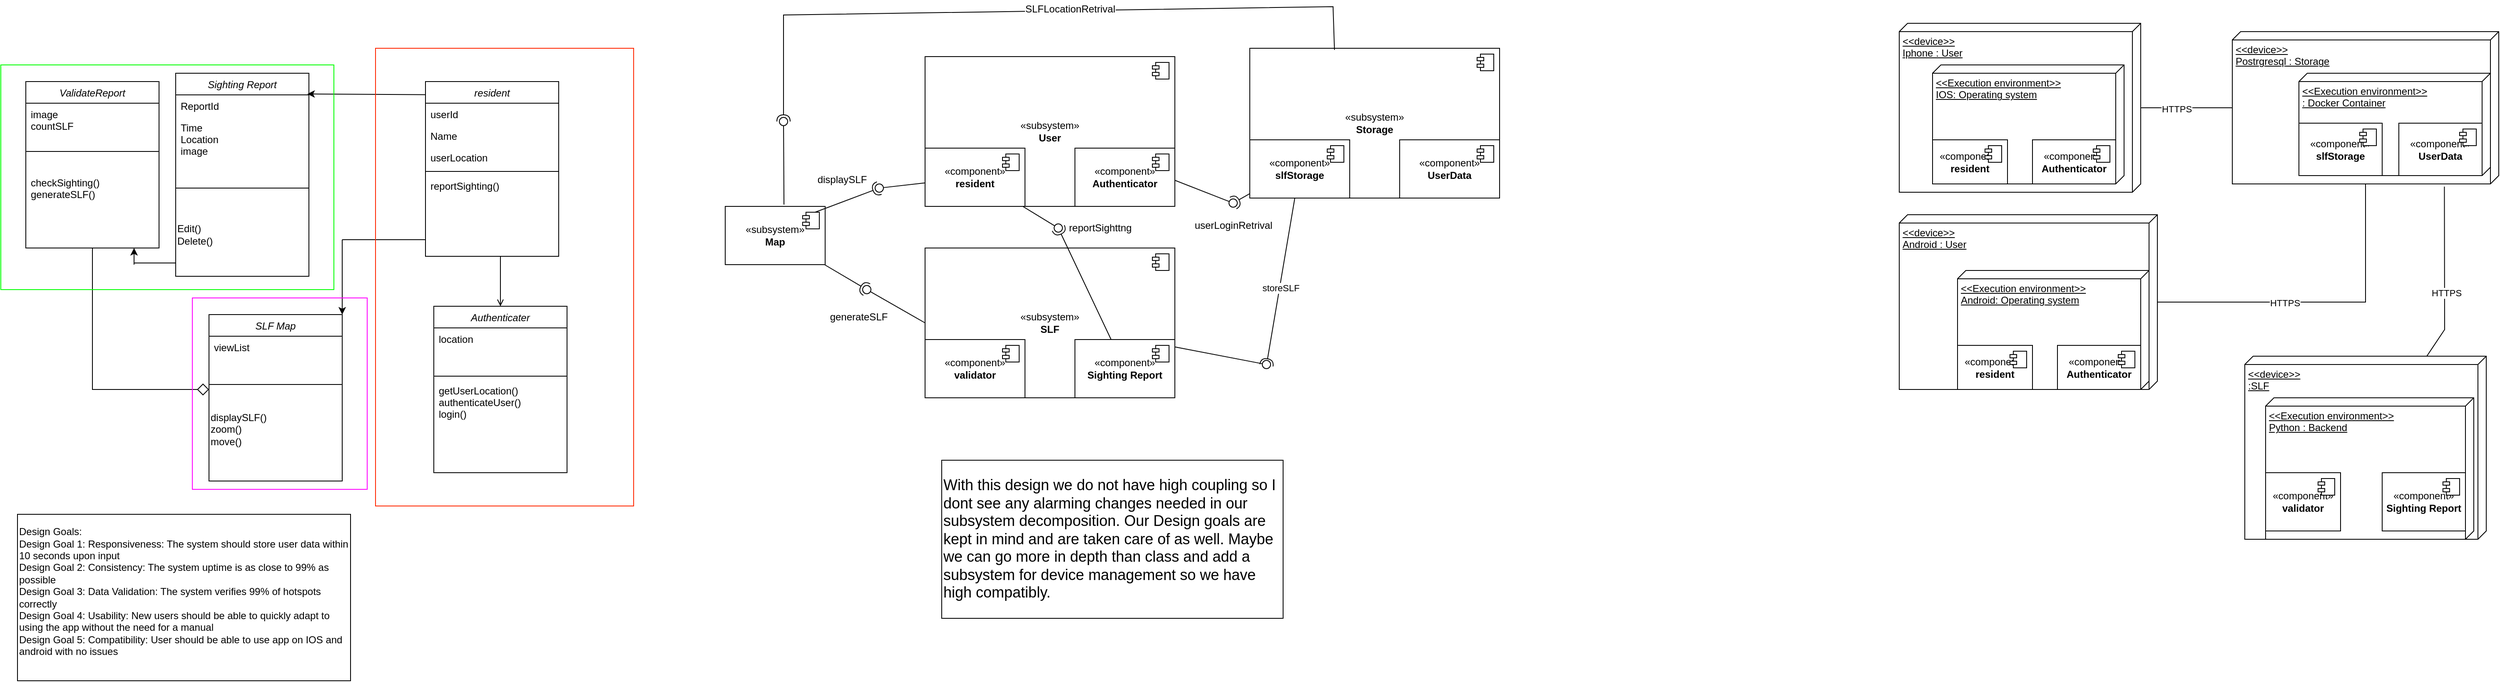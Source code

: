 <mxfile version="22.0.8" type="github">
  <diagram id="C5RBs43oDa-KdzZeNtuy" name="Page-1">
    <mxGraphModel dx="820" dy="617" grid="1" gridSize="10" guides="1" tooltips="1" connect="1" arrows="1" fold="1" page="1" pageScale="1" pageWidth="827" pageHeight="1169" math="0" shadow="0">
      <root>
        <mxCell id="WIyWlLk6GJQsqaUBKTNV-0" />
        <mxCell id="WIyWlLk6GJQsqaUBKTNV-1" parent="WIyWlLk6GJQsqaUBKTNV-0" />
        <mxCell id="zkfFHV4jXpPFQw0GAbJ--0" value="Sighting Report" style="swimlane;fontStyle=2;align=center;verticalAlign=top;childLayout=stackLayout;horizontal=1;startSize=26;horizontalStack=0;resizeParent=1;resizeLast=0;collapsible=1;marginBottom=0;rounded=0;shadow=0;strokeWidth=1;" parent="WIyWlLk6GJQsqaUBKTNV-1" vertex="1">
          <mxGeometry x="220" y="120" width="160" height="244" as="geometry">
            <mxRectangle x="230" y="140" width="160" height="26" as="alternateBounds" />
          </mxGeometry>
        </mxCell>
        <mxCell id="zkfFHV4jXpPFQw0GAbJ--2" value="ReportId" style="text;align=left;verticalAlign=top;spacingLeft=4;spacingRight=4;overflow=hidden;rotatable=0;points=[[0,0.5],[1,0.5]];portConstraint=eastwest;rounded=0;shadow=0;html=0;" parent="zkfFHV4jXpPFQw0GAbJ--0" vertex="1">
          <mxGeometry y="26" width="160" height="26" as="geometry" />
        </mxCell>
        <mxCell id="zkfFHV4jXpPFQw0GAbJ--3" value="Time&#xa;Location&#xa;image&#xa;" style="text;align=left;verticalAlign=top;spacingLeft=4;spacingRight=4;overflow=hidden;rotatable=0;points=[[0,0.5],[1,0.5]];portConstraint=eastwest;rounded=0;shadow=0;html=0;" parent="zkfFHV4jXpPFQw0GAbJ--0" vertex="1">
          <mxGeometry y="52" width="160" height="50" as="geometry" />
        </mxCell>
        <mxCell id="zkfFHV4jXpPFQw0GAbJ--4" value="" style="line;html=1;strokeWidth=1;align=left;verticalAlign=middle;spacingTop=-1;spacingLeft=3;spacingRight=3;rotatable=0;labelPosition=right;points=[];portConstraint=eastwest;" parent="zkfFHV4jXpPFQw0GAbJ--0" vertex="1">
          <mxGeometry y="102" width="160" height="72" as="geometry" />
        </mxCell>
        <mxCell id="mBBofKCx-sopQIYqy7No-23" value="&lt;div style=&quot;&quot;&gt;Edit()&lt;/div&gt;Delete()" style="text;html=1;align=left;verticalAlign=middle;resizable=0;points=[];autosize=1;strokeColor=none;fillColor=none;" parent="zkfFHV4jXpPFQw0GAbJ--0" vertex="1">
          <mxGeometry y="174" width="160" height="40" as="geometry" />
        </mxCell>
        <mxCell id="mBBofKCx-sopQIYqy7No-0" value="" style="endArrow=classic;html=1;rounded=0;exitX=0.019;exitY=0.075;exitDx=0;exitDy=0;exitPerimeter=0;entryX=0.988;entryY=0.102;entryDx=0;entryDy=0;entryPerimeter=0;" parent="WIyWlLk6GJQsqaUBKTNV-1" source="mBBofKCx-sopQIYqy7No-16" target="zkfFHV4jXpPFQw0GAbJ--0" edge="1">
          <mxGeometry width="50" height="50" relative="1" as="geometry">
            <mxPoint x="504.96" y="151.2" as="sourcePoint" />
            <mxPoint x="370" y="140" as="targetPoint" />
          </mxGeometry>
        </mxCell>
        <mxCell id="mBBofKCx-sopQIYqy7No-10" value="Authenticater" style="swimlane;fontStyle=2;align=center;verticalAlign=top;childLayout=stackLayout;horizontal=1;startSize=26;horizontalStack=0;resizeParent=1;resizeLast=0;collapsible=1;marginBottom=0;rounded=0;shadow=0;strokeWidth=1;" parent="WIyWlLk6GJQsqaUBKTNV-1" vertex="1">
          <mxGeometry x="530" y="400" width="160" height="200" as="geometry">
            <mxRectangle x="230" y="140" width="160" height="26" as="alternateBounds" />
          </mxGeometry>
        </mxCell>
        <mxCell id="mBBofKCx-sopQIYqy7No-11" value="location&#xa;" style="text;align=left;verticalAlign=top;spacingLeft=4;spacingRight=4;overflow=hidden;rotatable=0;points=[[0,0.5],[1,0.5]];portConstraint=eastwest;" parent="mBBofKCx-sopQIYqy7No-10" vertex="1">
          <mxGeometry y="26" width="160" height="54" as="geometry" />
        </mxCell>
        <mxCell id="mBBofKCx-sopQIYqy7No-14" value="" style="line;html=1;strokeWidth=1;align=left;verticalAlign=middle;spacingTop=-1;spacingLeft=3;spacingRight=3;rotatable=0;labelPosition=right;points=[];portConstraint=eastwest;" parent="mBBofKCx-sopQIYqy7No-10" vertex="1">
          <mxGeometry y="80" width="160" height="8" as="geometry" />
        </mxCell>
        <mxCell id="mBBofKCx-sopQIYqy7No-15" value="getUserLocation()&#xa;authenticateUser()&#xa;login()&#xa;&#xa;&#xa;" style="text;align=left;verticalAlign=top;spacingLeft=4;spacingRight=4;overflow=hidden;rotatable=0;points=[[0,0.5],[1,0.5]];portConstraint=eastwest;" parent="mBBofKCx-sopQIYqy7No-10" vertex="1">
          <mxGeometry y="88" width="160" height="68" as="geometry" />
        </mxCell>
        <mxCell id="mBBofKCx-sopQIYqy7No-16" value="resident" style="swimlane;fontStyle=2;align=center;verticalAlign=top;childLayout=stackLayout;horizontal=1;startSize=26;horizontalStack=0;resizeParent=1;resizeLast=0;collapsible=1;marginBottom=0;rounded=0;shadow=0;strokeWidth=1;" parent="WIyWlLk6GJQsqaUBKTNV-1" vertex="1">
          <mxGeometry x="520" y="130" width="160" height="210" as="geometry">
            <mxRectangle x="230" y="140" width="160" height="26" as="alternateBounds" />
          </mxGeometry>
        </mxCell>
        <mxCell id="mBBofKCx-sopQIYqy7No-17" value="userId" style="text;align=left;verticalAlign=top;spacingLeft=4;spacingRight=4;overflow=hidden;rotatable=0;points=[[0,0.5],[1,0.5]];portConstraint=eastwest;" parent="mBBofKCx-sopQIYqy7No-16" vertex="1">
          <mxGeometry y="26" width="160" height="26" as="geometry" />
        </mxCell>
        <mxCell id="mBBofKCx-sopQIYqy7No-18" value="Name" style="text;align=left;verticalAlign=top;spacingLeft=4;spacingRight=4;overflow=hidden;rotatable=0;points=[[0,0.5],[1,0.5]];portConstraint=eastwest;rounded=0;shadow=0;html=0;" parent="mBBofKCx-sopQIYqy7No-16" vertex="1">
          <mxGeometry y="52" width="160" height="26" as="geometry" />
        </mxCell>
        <mxCell id="mBBofKCx-sopQIYqy7No-19" value="userLocation" style="text;align=left;verticalAlign=top;spacingLeft=4;spacingRight=4;overflow=hidden;rotatable=0;points=[[0,0.5],[1,0.5]];portConstraint=eastwest;rounded=0;shadow=0;html=0;" parent="mBBofKCx-sopQIYqy7No-16" vertex="1">
          <mxGeometry y="78" width="160" height="26" as="geometry" />
        </mxCell>
        <mxCell id="mBBofKCx-sopQIYqy7No-20" value="" style="line;html=1;strokeWidth=1;align=left;verticalAlign=middle;spacingTop=-1;spacingLeft=3;spacingRight=3;rotatable=0;labelPosition=right;points=[];portConstraint=eastwest;" parent="mBBofKCx-sopQIYqy7No-16" vertex="1">
          <mxGeometry y="104" width="160" height="8" as="geometry" />
        </mxCell>
        <mxCell id="mBBofKCx-sopQIYqy7No-21" value="reportSighting()&#xa;&#xa;&#xa;" style="text;align=left;verticalAlign=top;spacingLeft=4;spacingRight=4;overflow=hidden;rotatable=0;points=[[0,0.5],[1,0.5]];portConstraint=eastwest;" parent="mBBofKCx-sopQIYqy7No-16" vertex="1">
          <mxGeometry y="112" width="160" height="68" as="geometry" />
        </mxCell>
        <object label="" id="mBBofKCx-sopQIYqy7No-29">
          <mxCell style="endArrow=none;html=1;rounded=0;endFill=0;endSize=11;startArrow=open;startFill=0;" parent="WIyWlLk6GJQsqaUBKTNV-1" source="mBBofKCx-sopQIYqy7No-10" edge="1">
            <mxGeometry width="50" height="50" relative="1" as="geometry">
              <mxPoint x="610" y="390" as="sourcePoint" />
              <mxPoint x="610" y="340" as="targetPoint" />
            </mxGeometry>
          </mxCell>
        </object>
        <mxCell id="mBBofKCx-sopQIYqy7No-32" value="ValidateReport" style="swimlane;fontStyle=2;align=center;verticalAlign=top;childLayout=stackLayout;horizontal=1;startSize=26;horizontalStack=0;resizeParent=1;resizeLast=0;collapsible=1;marginBottom=0;rounded=0;shadow=0;strokeWidth=1;" parent="WIyWlLk6GJQsqaUBKTNV-1" vertex="1">
          <mxGeometry x="40" y="130" width="160" height="200" as="geometry">
            <mxRectangle x="230" y="140" width="160" height="26" as="alternateBounds" />
          </mxGeometry>
        </mxCell>
        <mxCell id="mBBofKCx-sopQIYqy7No-34" value="image&#xa;countSLF" style="text;align=left;verticalAlign=top;spacingLeft=4;spacingRight=4;overflow=hidden;rotatable=0;points=[[0,0.5],[1,0.5]];portConstraint=eastwest;rounded=0;shadow=0;html=0;" parent="mBBofKCx-sopQIYqy7No-32" vertex="1">
          <mxGeometry y="26" width="160" height="34" as="geometry" />
        </mxCell>
        <mxCell id="mBBofKCx-sopQIYqy7No-36" value="" style="line;html=1;strokeWidth=1;align=left;verticalAlign=middle;spacingTop=-1;spacingLeft=3;spacingRight=3;rotatable=0;labelPosition=right;points=[];portConstraint=eastwest;" parent="mBBofKCx-sopQIYqy7No-32" vertex="1">
          <mxGeometry y="60" width="160" height="48" as="geometry" />
        </mxCell>
        <mxCell id="mBBofKCx-sopQIYqy7No-37" value="checkSighting()&#xa;generateSLF()&#xa;" style="text;align=left;verticalAlign=top;spacingLeft=4;spacingRight=4;overflow=hidden;rotatable=0;points=[[0,0.5],[1,0.5]];portConstraint=eastwest;" parent="mBBofKCx-sopQIYqy7No-32" vertex="1">
          <mxGeometry y="108" width="160" height="48" as="geometry" />
        </mxCell>
        <mxCell id="OUraH1AjRtqGqNjSqWkX-6" value="SLF Map" style="swimlane;fontStyle=2;align=center;verticalAlign=top;childLayout=stackLayout;horizontal=1;startSize=26;horizontalStack=0;resizeParent=1;resizeLast=0;collapsible=1;marginBottom=0;rounded=0;shadow=0;strokeWidth=1;" parent="WIyWlLk6GJQsqaUBKTNV-1" vertex="1">
          <mxGeometry x="260" y="410" width="160" height="200" as="geometry">
            <mxRectangle x="230" y="140" width="160" height="26" as="alternateBounds" />
          </mxGeometry>
        </mxCell>
        <mxCell id="OUraH1AjRtqGqNjSqWkX-7" value="viewList&#xa;" style="text;align=left;verticalAlign=top;spacingLeft=4;spacingRight=4;overflow=hidden;rotatable=0;points=[[0,0.5],[1,0.5]];portConstraint=eastwest;rounded=0;shadow=0;html=0;" parent="OUraH1AjRtqGqNjSqWkX-6" vertex="1">
          <mxGeometry y="26" width="160" height="34" as="geometry" />
        </mxCell>
        <mxCell id="OUraH1AjRtqGqNjSqWkX-8" value="" style="line;html=1;strokeWidth=1;align=left;verticalAlign=middle;spacingTop=-1;spacingLeft=3;spacingRight=3;rotatable=0;labelPosition=right;points=[];portConstraint=eastwest;" parent="OUraH1AjRtqGqNjSqWkX-6" vertex="1">
          <mxGeometry y="60" width="160" height="48" as="geometry" />
        </mxCell>
        <mxCell id="OUraH1AjRtqGqNjSqWkX-12" value="&lt;div style=&quot;&quot;&gt;&lt;div style=&quot;&quot;&gt;&lt;div style=&quot;&quot;&gt;&lt;div style=&quot;&quot;&gt;&lt;div style=&quot;&quot;&gt;&lt;div style=&quot;&quot;&gt;&lt;div style=&quot;&quot;&gt;&lt;div style=&quot;&quot;&gt;&lt;div style=&quot;&quot;&gt;&lt;div style=&quot;&quot;&gt;&lt;div style=&quot;&quot;&gt;&lt;div style=&quot;&quot;&gt;&lt;div style=&quot;&quot;&gt;&lt;div style=&quot;&quot;&gt;displaySLF()&lt;/div&gt;&lt;/div&gt;&lt;/div&gt;&lt;/div&gt;&lt;/div&gt;&lt;/div&gt;&lt;/div&gt;&lt;/div&gt;&lt;/div&gt;&lt;/div&gt;&lt;/div&gt;&lt;/div&gt;&lt;/div&gt;&lt;/div&gt;zoom()&lt;br&gt;move()" style="text;html=1;align=left;verticalAlign=middle;resizable=0;points=[];autosize=1;strokeColor=none;fillColor=none;" parent="OUraH1AjRtqGqNjSqWkX-6" vertex="1">
          <mxGeometry y="108" width="160" height="60" as="geometry" />
        </mxCell>
        <mxCell id="OUraH1AjRtqGqNjSqWkX-11" value="" style="endArrow=diamond;html=1;rounded=0;exitX=0.5;exitY=1;exitDx=0;exitDy=0;endFill=0;endSize=12;" parent="WIyWlLk6GJQsqaUBKTNV-1" source="mBBofKCx-sopQIYqy7No-32" edge="1">
          <mxGeometry width="50" height="50" relative="1" as="geometry">
            <mxPoint x="390" y="370" as="sourcePoint" />
            <mxPoint x="260" y="500" as="targetPoint" />
            <Array as="points">
              <mxPoint x="120" y="500" />
            </Array>
          </mxGeometry>
        </mxCell>
        <mxCell id="OUraH1AjRtqGqNjSqWkX-13" value="" style="endArrow=none;html=1;rounded=0;startArrow=none;startFill=0;sourcePerimeterSpacing=11;startSize=13;" parent="WIyWlLk6GJQsqaUBKTNV-1" edge="1">
          <mxGeometry width="50" height="50" relative="1" as="geometry">
            <mxPoint x="520" y="320" as="sourcePoint" />
            <mxPoint x="420" y="320" as="targetPoint" />
          </mxGeometry>
        </mxCell>
        <mxCell id="OUraH1AjRtqGqNjSqWkX-14" value="" style="endArrow=classic;html=1;rounded=0;entryX=1;entryY=0;entryDx=0;entryDy=0;" parent="WIyWlLk6GJQsqaUBKTNV-1" target="OUraH1AjRtqGqNjSqWkX-6" edge="1">
          <mxGeometry width="50" height="50" relative="1" as="geometry">
            <mxPoint x="420" y="320" as="sourcePoint" />
            <mxPoint x="520" y="320" as="targetPoint" />
          </mxGeometry>
        </mxCell>
        <mxCell id="OUraH1AjRtqGqNjSqWkX-15" value="" style="endArrow=none;html=1;rounded=0;" parent="WIyWlLk6GJQsqaUBKTNV-1" edge="1">
          <mxGeometry width="50" height="50" relative="1" as="geometry">
            <mxPoint x="220" y="348" as="sourcePoint" />
            <mxPoint x="170" y="348" as="targetPoint" />
          </mxGeometry>
        </mxCell>
        <mxCell id="OUraH1AjRtqGqNjSqWkX-16" value="" style="endArrow=classic;html=1;rounded=0;" parent="WIyWlLk6GJQsqaUBKTNV-1" edge="1">
          <mxGeometry width="50" height="50" relative="1" as="geometry">
            <mxPoint x="170" y="350" as="sourcePoint" />
            <mxPoint x="170" y="330" as="targetPoint" />
          </mxGeometry>
        </mxCell>
        <mxCell id="Jk_ImNpDdPHxiED2Sjry-0" value="" style="rounded=0;whiteSpace=wrap;html=1;fillColor=none;strokeColor=#ff2600;" parent="WIyWlLk6GJQsqaUBKTNV-1" vertex="1">
          <mxGeometry x="460" y="90" width="310" height="550" as="geometry" />
        </mxCell>
        <mxCell id="Jk_ImNpDdPHxiED2Sjry-1" value="" style="rounded=0;whiteSpace=wrap;html=1;fillColor=none;strokeColor=#00FF00;" parent="WIyWlLk6GJQsqaUBKTNV-1" vertex="1">
          <mxGeometry x="10" y="110" width="400" height="270" as="geometry" />
        </mxCell>
        <mxCell id="Jk_ImNpDdPHxiED2Sjry-2" value="Design Goals:&lt;br&gt;Design Goal 1: Responsiveness: The system should store user data within 10 seconds upon input &lt;br&gt;Design Goal 2: Consistency: The system uptime is as close to 99% as possible &lt;br&gt;Design Goal 3: Data Validation: The system verifies 99% of hotspots correctly &lt;br&gt;Design Goal 4: Usability: New users should be able to quickly adapt to using the app without the need for a manual &lt;br&gt;Design Goal 5: Compatibility: User should be able to use app on IOS and android with no issues&lt;br&gt;&amp;nbsp;" style="rounded=0;whiteSpace=wrap;html=1;align=left;" parent="WIyWlLk6GJQsqaUBKTNV-1" vertex="1">
          <mxGeometry x="30" y="650" width="400" height="200" as="geometry" />
        </mxCell>
        <mxCell id="Jk_ImNpDdPHxiED2Sjry-3" value="" style="rounded=0;whiteSpace=wrap;html=1;fillColor=none;strokeColor=#FF00FF;" parent="WIyWlLk6GJQsqaUBKTNV-1" vertex="1">
          <mxGeometry x="240" y="390" width="210" height="230" as="geometry" />
        </mxCell>
        <mxCell id="xxlr6fPBXDKX51RTpRts-0" value="«subsystem»&lt;br&gt;&lt;b&gt;User&lt;/b&gt;" style="html=1;dropTarget=0;whiteSpace=wrap;" parent="WIyWlLk6GJQsqaUBKTNV-1" vertex="1">
          <mxGeometry x="1120" y="100" width="300" height="180" as="geometry" />
        </mxCell>
        <mxCell id="xxlr6fPBXDKX51RTpRts-1" value="" style="shape=module;jettyWidth=8;jettyHeight=4;" parent="xxlr6fPBXDKX51RTpRts-0" vertex="1">
          <mxGeometry x="1" width="20" height="20" relative="1" as="geometry">
            <mxPoint x="-27" y="7" as="offset" />
          </mxGeometry>
        </mxCell>
        <mxCell id="xxlr6fPBXDKX51RTpRts-2" value="«component»&lt;br&gt;&lt;b&gt;resident&lt;/b&gt;" style="html=1;dropTarget=0;whiteSpace=wrap;" parent="WIyWlLk6GJQsqaUBKTNV-1" vertex="1">
          <mxGeometry x="1120" y="210" width="120" height="70" as="geometry" />
        </mxCell>
        <mxCell id="xxlr6fPBXDKX51RTpRts-3" value="" style="shape=module;jettyWidth=8;jettyHeight=4;" parent="xxlr6fPBXDKX51RTpRts-2" vertex="1">
          <mxGeometry x="1" width="20" height="20" relative="1" as="geometry">
            <mxPoint x="-27" y="7" as="offset" />
          </mxGeometry>
        </mxCell>
        <mxCell id="xxlr6fPBXDKX51RTpRts-4" value="«component»&lt;br&gt;&lt;b&gt;Authenticator&lt;/b&gt;" style="html=1;dropTarget=0;whiteSpace=wrap;" parent="WIyWlLk6GJQsqaUBKTNV-1" vertex="1">
          <mxGeometry x="1300" y="210" width="120" height="70" as="geometry" />
        </mxCell>
        <mxCell id="xxlr6fPBXDKX51RTpRts-5" value="" style="shape=module;jettyWidth=8;jettyHeight=4;" parent="xxlr6fPBXDKX51RTpRts-4" vertex="1">
          <mxGeometry x="1" width="20" height="20" relative="1" as="geometry">
            <mxPoint x="-27" y="7" as="offset" />
          </mxGeometry>
        </mxCell>
        <mxCell id="xxlr6fPBXDKX51RTpRts-6" value="«subsystem»&lt;br&gt;&lt;b&gt;Map&lt;/b&gt;" style="html=1;dropTarget=0;whiteSpace=wrap;" parent="WIyWlLk6GJQsqaUBKTNV-1" vertex="1">
          <mxGeometry x="880" y="280" width="120" height="70" as="geometry" />
        </mxCell>
        <mxCell id="xxlr6fPBXDKX51RTpRts-7" value="" style="shape=module;jettyWidth=8;jettyHeight=4;" parent="xxlr6fPBXDKX51RTpRts-6" vertex="1">
          <mxGeometry x="1" width="20" height="20" relative="1" as="geometry">
            <mxPoint x="-27" y="7" as="offset" />
          </mxGeometry>
        </mxCell>
        <mxCell id="xxlr6fPBXDKX51RTpRts-8" value="«subsystem»&lt;br&gt;&lt;b&gt;SLF&lt;/b&gt;" style="html=1;dropTarget=0;whiteSpace=wrap;" parent="WIyWlLk6GJQsqaUBKTNV-1" vertex="1">
          <mxGeometry x="1120" y="330" width="300" height="180" as="geometry" />
        </mxCell>
        <mxCell id="xxlr6fPBXDKX51RTpRts-9" value="" style="shape=module;jettyWidth=8;jettyHeight=4;" parent="xxlr6fPBXDKX51RTpRts-8" vertex="1">
          <mxGeometry x="1" width="20" height="20" relative="1" as="geometry">
            <mxPoint x="-27" y="7" as="offset" />
          </mxGeometry>
        </mxCell>
        <mxCell id="xxlr6fPBXDKX51RTpRts-10" value="«component»&lt;br&gt;&lt;b&gt;validator&lt;/b&gt;" style="html=1;dropTarget=0;whiteSpace=wrap;" parent="WIyWlLk6GJQsqaUBKTNV-1" vertex="1">
          <mxGeometry x="1120" y="440" width="120" height="70" as="geometry" />
        </mxCell>
        <mxCell id="xxlr6fPBXDKX51RTpRts-11" value="" style="shape=module;jettyWidth=8;jettyHeight=4;" parent="xxlr6fPBXDKX51RTpRts-10" vertex="1">
          <mxGeometry x="1" width="20" height="20" relative="1" as="geometry">
            <mxPoint x="-27" y="7" as="offset" />
          </mxGeometry>
        </mxCell>
        <mxCell id="xxlr6fPBXDKX51RTpRts-12" value="«component»&lt;br&gt;&lt;b&gt;Sighting Report&lt;/b&gt;" style="html=1;dropTarget=0;whiteSpace=wrap;" parent="WIyWlLk6GJQsqaUBKTNV-1" vertex="1">
          <mxGeometry x="1300" y="440" width="120" height="70" as="geometry" />
        </mxCell>
        <mxCell id="xxlr6fPBXDKX51RTpRts-13" value="" style="shape=module;jettyWidth=8;jettyHeight=4;" parent="xxlr6fPBXDKX51RTpRts-12" vertex="1">
          <mxGeometry x="1" width="20" height="20" relative="1" as="geometry">
            <mxPoint x="-27" y="7" as="offset" />
          </mxGeometry>
        </mxCell>
        <mxCell id="xxlr6fPBXDKX51RTpRts-16" value="" style="ellipse;whiteSpace=wrap;html=1;align=center;aspect=fixed;fillColor=none;strokeColor=none;resizable=0;perimeter=centerPerimeter;rotatable=0;allowArrows=0;points=[];outlineConnect=1;verticalAlign=middle;fontFamily=Helvetica;fontSize=12;fontColor=default;" parent="WIyWlLk6GJQsqaUBKTNV-1" vertex="1">
          <mxGeometry x="1000" y="505" width="10" height="10" as="geometry" />
        </mxCell>
        <mxCell id="xxlr6fPBXDKX51RTpRts-17" value="" style="rounded=0;orthogonalLoop=1;jettySize=auto;html=1;endArrow=halfCircle;endFill=0;endSize=6;strokeWidth=1;sketch=0;fontFamily=Helvetica;fontSize=12;fontColor=default;" parent="WIyWlLk6GJQsqaUBKTNV-1" source="xxlr6fPBXDKX51RTpRts-6" edge="1">
          <mxGeometry relative="1" as="geometry">
            <mxPoint x="1030" y="350" as="sourcePoint" />
            <mxPoint x="1050" y="380" as="targetPoint" />
          </mxGeometry>
        </mxCell>
        <mxCell id="xxlr6fPBXDKX51RTpRts-18" value="" style="rounded=0;orthogonalLoop=1;jettySize=auto;html=1;endArrow=oval;endFill=0;sketch=0;sourcePerimeterSpacing=0;targetPerimeterSpacing=0;endSize=10;fontFamily=Helvetica;fontSize=12;fontColor=default;exitX=0;exitY=0.5;exitDx=0;exitDy=0;" parent="WIyWlLk6GJQsqaUBKTNV-1" source="xxlr6fPBXDKX51RTpRts-8" edge="1">
          <mxGeometry relative="1" as="geometry">
            <mxPoint x="1050" y="406" as="sourcePoint" />
            <mxPoint x="1050" y="380" as="targetPoint" />
          </mxGeometry>
        </mxCell>
        <mxCell id="xxlr6fPBXDKX51RTpRts-19" value="" style="ellipse;whiteSpace=wrap;html=1;align=center;aspect=fixed;fillColor=none;strokeColor=none;resizable=0;perimeter=centerPerimeter;rotatable=0;allowArrows=0;points=[];outlineConnect=1;verticalAlign=middle;fontFamily=Helvetica;fontSize=12;fontColor=default;" parent="WIyWlLk6GJQsqaUBKTNV-1" vertex="1">
          <mxGeometry x="1065" y="401" width="10" height="10" as="geometry" />
        </mxCell>
        <mxCell id="xxlr6fPBXDKX51RTpRts-21" value="generateSLF" style="text;html=1;align=center;verticalAlign=middle;resizable=0;points=[];autosize=1;strokeColor=none;fillColor=none;fontSize=12;fontFamily=Helvetica;fontColor=default;" parent="WIyWlLk6GJQsqaUBKTNV-1" vertex="1">
          <mxGeometry x="995" y="398" width="90" height="30" as="geometry" />
        </mxCell>
        <mxCell id="xxlr6fPBXDKX51RTpRts-22" value="" style="rounded=0;orthogonalLoop=1;jettySize=auto;html=1;endArrow=halfCircle;endFill=0;endSize=6;strokeWidth=1;sketch=0;fontFamily=Helvetica;fontSize=12;fontColor=default;" parent="WIyWlLk6GJQsqaUBKTNV-1" source="xxlr6fPBXDKX51RTpRts-12" target="xxlr6fPBXDKX51RTpRts-24" edge="1">
          <mxGeometry relative="1" as="geometry">
            <mxPoint x="1300" y="306" as="sourcePoint" />
          </mxGeometry>
        </mxCell>
        <mxCell id="xxlr6fPBXDKX51RTpRts-23" value="" style="rounded=0;orthogonalLoop=1;jettySize=auto;html=1;endArrow=oval;endFill=0;sketch=0;sourcePerimeterSpacing=0;targetPerimeterSpacing=0;endSize=10;fontFamily=Helvetica;fontSize=12;fontColor=default;" parent="WIyWlLk6GJQsqaUBKTNV-1" source="xxlr6fPBXDKX51RTpRts-2" target="xxlr6fPBXDKX51RTpRts-24" edge="1">
          <mxGeometry relative="1" as="geometry">
            <mxPoint x="1260" y="306" as="sourcePoint" />
          </mxGeometry>
        </mxCell>
        <mxCell id="xxlr6fPBXDKX51RTpRts-24" value="" style="ellipse;whiteSpace=wrap;html=1;align=center;aspect=fixed;fillColor=none;strokeColor=none;resizable=0;perimeter=centerPerimeter;rotatable=0;allowArrows=0;points=[];outlineConnect=1;verticalAlign=middle;fontFamily=Helvetica;fontSize=12;fontColor=default;" parent="WIyWlLk6GJQsqaUBKTNV-1" vertex="1">
          <mxGeometry x="1275" y="301" width="10" height="10" as="geometry" />
        </mxCell>
        <mxCell id="xxlr6fPBXDKX51RTpRts-25" value="reportSighttng" style="text;html=1;align=center;verticalAlign=middle;resizable=0;points=[];autosize=1;strokeColor=none;fillColor=none;fontSize=12;fontFamily=Helvetica;fontColor=default;" parent="WIyWlLk6GJQsqaUBKTNV-1" vertex="1">
          <mxGeometry x="1280" y="291" width="100" height="30" as="geometry" />
        </mxCell>
        <mxCell id="xxlr6fPBXDKX51RTpRts-26" value="" style="rounded=0;orthogonalLoop=1;jettySize=auto;html=1;endArrow=halfCircle;endFill=0;endSize=6;strokeWidth=1;sketch=0;fontFamily=Helvetica;fontSize=12;fontColor=default;exitX=0.75;exitY=0;exitDx=0;exitDy=0;" parent="WIyWlLk6GJQsqaUBKTNV-1" source="xxlr6fPBXDKX51RTpRts-7" target="xxlr6fPBXDKX51RTpRts-28" edge="1">
          <mxGeometry relative="1" as="geometry">
            <mxPoint x="1085" y="258" as="sourcePoint" />
          </mxGeometry>
        </mxCell>
        <mxCell id="xxlr6fPBXDKX51RTpRts-27" value="" style="rounded=0;orthogonalLoop=1;jettySize=auto;html=1;endArrow=oval;endFill=0;sketch=0;sourcePerimeterSpacing=0;targetPerimeterSpacing=0;endSize=10;fontFamily=Helvetica;fontSize=12;fontColor=default;" parent="WIyWlLk6GJQsqaUBKTNV-1" source="xxlr6fPBXDKX51RTpRts-2" target="xxlr6fPBXDKX51RTpRts-28" edge="1">
          <mxGeometry relative="1" as="geometry">
            <mxPoint x="1045" y="258" as="sourcePoint" />
          </mxGeometry>
        </mxCell>
        <mxCell id="xxlr6fPBXDKX51RTpRts-28" value="" style="ellipse;whiteSpace=wrap;html=1;align=center;aspect=fixed;fillColor=none;strokeColor=none;resizable=0;perimeter=centerPerimeter;rotatable=0;allowArrows=0;points=[];outlineConnect=1;verticalAlign=middle;fontFamily=Helvetica;fontSize=12;fontColor=default;" parent="WIyWlLk6GJQsqaUBKTNV-1" vertex="1">
          <mxGeometry x="1060" y="253" width="10" height="10" as="geometry" />
        </mxCell>
        <mxCell id="xxlr6fPBXDKX51RTpRts-29" value="displaySLF" style="text;html=1;align=center;verticalAlign=middle;resizable=0;points=[];autosize=1;strokeColor=none;fillColor=none;fontSize=12;fontFamily=Helvetica;fontColor=default;" parent="WIyWlLk6GJQsqaUBKTNV-1" vertex="1">
          <mxGeometry x="980" y="233" width="80" height="30" as="geometry" />
        </mxCell>
        <mxCell id="xxlr6fPBXDKX51RTpRts-30" value="«subsystem»&lt;br&gt;&lt;b&gt;Storage&lt;/b&gt;" style="html=1;dropTarget=0;whiteSpace=wrap;" parent="WIyWlLk6GJQsqaUBKTNV-1" vertex="1">
          <mxGeometry x="1510" y="90" width="300" height="180" as="geometry" />
        </mxCell>
        <mxCell id="xxlr6fPBXDKX51RTpRts-31" value="" style="shape=module;jettyWidth=8;jettyHeight=4;" parent="xxlr6fPBXDKX51RTpRts-30" vertex="1">
          <mxGeometry x="1" width="20" height="20" relative="1" as="geometry">
            <mxPoint x="-27" y="7" as="offset" />
          </mxGeometry>
        </mxCell>
        <mxCell id="xxlr6fPBXDKX51RTpRts-32" value="«component»&lt;br&gt;&lt;b&gt;slfStorage&lt;/b&gt;" style="html=1;dropTarget=0;whiteSpace=wrap;" parent="WIyWlLk6GJQsqaUBKTNV-1" vertex="1">
          <mxGeometry x="1510" y="200" width="120" height="70" as="geometry" />
        </mxCell>
        <mxCell id="xxlr6fPBXDKX51RTpRts-33" value="" style="shape=module;jettyWidth=8;jettyHeight=4;" parent="xxlr6fPBXDKX51RTpRts-32" vertex="1">
          <mxGeometry x="1" width="20" height="20" relative="1" as="geometry">
            <mxPoint x="-27" y="7" as="offset" />
          </mxGeometry>
        </mxCell>
        <mxCell id="xxlr6fPBXDKX51RTpRts-34" value="«component»&lt;br&gt;&lt;b&gt;UserData&lt;/b&gt;" style="html=1;dropTarget=0;whiteSpace=wrap;" parent="WIyWlLk6GJQsqaUBKTNV-1" vertex="1">
          <mxGeometry x="1690" y="200" width="120" height="70" as="geometry" />
        </mxCell>
        <mxCell id="xxlr6fPBXDKX51RTpRts-35" value="" style="shape=module;jettyWidth=8;jettyHeight=4;" parent="xxlr6fPBXDKX51RTpRts-34" vertex="1">
          <mxGeometry x="1" width="20" height="20" relative="1" as="geometry">
            <mxPoint x="-27" y="7" as="offset" />
          </mxGeometry>
        </mxCell>
        <mxCell id="xxlr6fPBXDKX51RTpRts-36" value="" style="rounded=0;orthogonalLoop=1;jettySize=auto;html=1;endArrow=halfCircle;endFill=0;endSize=6;strokeWidth=1;sketch=0;fontFamily=Helvetica;fontSize=12;fontColor=default;" parent="WIyWlLk6GJQsqaUBKTNV-1" source="xxlr6fPBXDKX51RTpRts-30" target="xxlr6fPBXDKX51RTpRts-38" edge="1">
          <mxGeometry relative="1" as="geometry">
            <mxPoint x="1510" y="276" as="sourcePoint" />
          </mxGeometry>
        </mxCell>
        <mxCell id="xxlr6fPBXDKX51RTpRts-37" value="" style="rounded=0;orthogonalLoop=1;jettySize=auto;html=1;endArrow=oval;endFill=0;sketch=0;sourcePerimeterSpacing=0;targetPerimeterSpacing=0;endSize=10;fontFamily=Helvetica;fontSize=12;fontColor=default;" parent="WIyWlLk6GJQsqaUBKTNV-1" source="xxlr6fPBXDKX51RTpRts-0" target="xxlr6fPBXDKX51RTpRts-38" edge="1">
          <mxGeometry relative="1" as="geometry">
            <mxPoint x="1470" y="276" as="sourcePoint" />
          </mxGeometry>
        </mxCell>
        <mxCell id="xxlr6fPBXDKX51RTpRts-38" value="" style="ellipse;whiteSpace=wrap;html=1;align=center;aspect=fixed;fillColor=none;strokeColor=none;resizable=0;perimeter=centerPerimeter;rotatable=0;allowArrows=0;points=[];outlineConnect=1;verticalAlign=middle;fontFamily=Helvetica;fontSize=12;fontColor=default;" parent="WIyWlLk6GJQsqaUBKTNV-1" vertex="1">
          <mxGeometry x="1485" y="271" width="10" height="10" as="geometry" />
        </mxCell>
        <mxCell id="xxlr6fPBXDKX51RTpRts-39" value="userLoginRetrival" style="text;html=1;align=center;verticalAlign=middle;resizable=0;points=[];autosize=1;strokeColor=none;fillColor=none;fontSize=12;fontFamily=Helvetica;fontColor=default;" parent="WIyWlLk6GJQsqaUBKTNV-1" vertex="1">
          <mxGeometry x="1430" y="288" width="120" height="30" as="geometry" />
        </mxCell>
        <mxCell id="xxlr6fPBXDKX51RTpRts-40" value="" style="rounded=0;orthogonalLoop=1;jettySize=auto;html=1;endArrow=halfCircle;endFill=0;endSize=6;strokeWidth=1;sketch=0;fontFamily=Helvetica;fontSize=12;fontColor=default;exitX=0.339;exitY=0.011;exitDx=0;exitDy=0;exitPerimeter=0;" parent="WIyWlLk6GJQsqaUBKTNV-1" source="xxlr6fPBXDKX51RTpRts-30" target="xxlr6fPBXDKX51RTpRts-42" edge="1">
          <mxGeometry relative="1" as="geometry">
            <mxPoint x="1570" y="50" as="sourcePoint" />
            <Array as="points">
              <mxPoint x="1610" y="40" />
              <mxPoint x="950" y="50" />
            </Array>
          </mxGeometry>
        </mxCell>
        <mxCell id="xxlr6fPBXDKX51RTpRts-44" value="SLFLocationRetrival" style="edgeLabel;html=1;align=center;verticalAlign=middle;resizable=0;points=[];fontSize=12;fontFamily=Helvetica;fontColor=default;" parent="xxlr6fPBXDKX51RTpRts-40" vertex="1" connectable="0">
          <mxGeometry x="-0.124" y="-2" relative="1" as="geometry">
            <mxPoint as="offset" />
          </mxGeometry>
        </mxCell>
        <mxCell id="xxlr6fPBXDKX51RTpRts-41" value="" style="rounded=0;orthogonalLoop=1;jettySize=auto;html=1;endArrow=oval;endFill=0;sketch=0;sourcePerimeterSpacing=0;targetPerimeterSpacing=0;endSize=10;fontFamily=Helvetica;fontSize=12;fontColor=default;exitX=0.588;exitY=-0.031;exitDx=0;exitDy=0;exitPerimeter=0;" parent="WIyWlLk6GJQsqaUBKTNV-1" source="xxlr6fPBXDKX51RTpRts-6" target="xxlr6fPBXDKX51RTpRts-42" edge="1">
          <mxGeometry relative="1" as="geometry">
            <mxPoint x="930" y="178" as="sourcePoint" />
          </mxGeometry>
        </mxCell>
        <mxCell id="xxlr6fPBXDKX51RTpRts-42" value="" style="ellipse;whiteSpace=wrap;html=1;align=center;aspect=fixed;fillColor=none;strokeColor=none;resizable=0;perimeter=centerPerimeter;rotatable=0;allowArrows=0;points=[];outlineConnect=1;verticalAlign=middle;fontFamily=Helvetica;fontSize=12;fontColor=default;" parent="WIyWlLk6GJQsqaUBKTNV-1" vertex="1">
          <mxGeometry x="945" y="173" width="10" height="10" as="geometry" />
        </mxCell>
        <mxCell id="iB_HuD5VB2Bdqx75MdaO-1" value="" style="rounded=0;orthogonalLoop=1;jettySize=auto;html=1;endArrow=oval;endFill=0;sketch=0;sourcePerimeterSpacing=0;targetPerimeterSpacing=0;endSize=10;fontFamily=Helvetica;fontSize=12;fontColor=default;" edge="1" parent="WIyWlLk6GJQsqaUBKTNV-1" source="xxlr6fPBXDKX51RTpRts-8">
          <mxGeometry relative="1" as="geometry">
            <mxPoint x="1460" y="450" as="sourcePoint" />
            <mxPoint x="1530" y="470" as="targetPoint" />
          </mxGeometry>
        </mxCell>
        <mxCell id="iB_HuD5VB2Bdqx75MdaO-2" value="" style="rounded=0;orthogonalLoop=1;jettySize=auto;html=1;endArrow=halfCircle;endFill=0;endSize=6;strokeWidth=1;sketch=0;fontFamily=Helvetica;fontSize=12;fontColor=default;" edge="1" parent="WIyWlLk6GJQsqaUBKTNV-1" source="xxlr6fPBXDKX51RTpRts-32">
          <mxGeometry relative="1" as="geometry">
            <mxPoint x="1550" y="460" as="sourcePoint" />
            <mxPoint x="1530" y="471" as="targetPoint" />
          </mxGeometry>
        </mxCell>
        <mxCell id="iB_HuD5VB2Bdqx75MdaO-3" value="storeSLF" style="edgeLabel;html=1;align=center;verticalAlign=middle;resizable=0;points=[];" vertex="1" connectable="0" parent="iB_HuD5VB2Bdqx75MdaO-2">
          <mxGeometry x="0.07" y="1" relative="1" as="geometry">
            <mxPoint as="offset" />
          </mxGeometry>
        </mxCell>
        <mxCell id="iB_HuD5VB2Bdqx75MdaO-4" value="&lt;font style=&quot;font-size: 18px;&quot;&gt;With this design we do not have high coupling so I dont see any alarming changes needed in our subsystem decomposition. Our Design goals are kept in mind and are taken care of as well. Maybe we can go more in depth than class and add a subsystem for device management so we have high compatibly.&lt;/font&gt;" style="rounded=0;whiteSpace=wrap;html=1;align=left;" vertex="1" parent="WIyWlLk6GJQsqaUBKTNV-1">
          <mxGeometry x="1140" y="585" width="410" height="190" as="geometry" />
        </mxCell>
        <mxCell id="iB_HuD5VB2Bdqx75MdaO-6" value="&amp;lt;&amp;lt;device&amp;gt;&amp;gt;&lt;br&gt;Iphone : User" style="verticalAlign=top;align=left;spacingTop=8;spacingLeft=2;spacingRight=12;shape=cube;size=10;direction=south;fontStyle=4;html=1;whiteSpace=wrap;" vertex="1" parent="WIyWlLk6GJQsqaUBKTNV-1">
          <mxGeometry x="2290" y="60" width="290" height="203" as="geometry" />
        </mxCell>
        <mxCell id="iB_HuD5VB2Bdqx75MdaO-8" value="&amp;lt;&amp;lt;device&amp;gt;&amp;gt;&lt;br&gt;Android : User" style="verticalAlign=top;align=left;spacingTop=8;spacingLeft=2;spacingRight=12;shape=cube;size=10;direction=south;fontStyle=4;html=1;whiteSpace=wrap;" vertex="1" parent="WIyWlLk6GJQsqaUBKTNV-1">
          <mxGeometry x="2290" y="290" width="310" height="210" as="geometry" />
        </mxCell>
        <mxCell id="iB_HuD5VB2Bdqx75MdaO-9" value="&amp;lt;&amp;lt;Execution environment&amp;gt;&amp;gt;&lt;br&gt;IOS: Operating system" style="verticalAlign=top;align=left;spacingTop=8;spacingLeft=2;spacingRight=12;shape=cube;size=10;direction=south;fontStyle=4;html=1;whiteSpace=wrap;" vertex="1" parent="WIyWlLk6GJQsqaUBKTNV-1">
          <mxGeometry x="2330" y="110" width="230" height="143" as="geometry" />
        </mxCell>
        <mxCell id="iB_HuD5VB2Bdqx75MdaO-10" value="«component»&lt;br&gt;&lt;b&gt;resident&lt;/b&gt;" style="html=1;dropTarget=0;whiteSpace=wrap;" vertex="1" parent="WIyWlLk6GJQsqaUBKTNV-1">
          <mxGeometry x="2330" y="200" width="90" height="53" as="geometry" />
        </mxCell>
        <mxCell id="iB_HuD5VB2Bdqx75MdaO-11" value="" style="shape=module;jettyWidth=8;jettyHeight=4;" vertex="1" parent="iB_HuD5VB2Bdqx75MdaO-10">
          <mxGeometry x="1" width="20" height="20" relative="1" as="geometry">
            <mxPoint x="-27" y="7" as="offset" />
          </mxGeometry>
        </mxCell>
        <mxCell id="iB_HuD5VB2Bdqx75MdaO-12" value="«component»&lt;br&gt;&lt;b&gt;Authenticator&lt;/b&gt;" style="html=1;dropTarget=0;whiteSpace=wrap;" vertex="1" parent="WIyWlLk6GJQsqaUBKTNV-1">
          <mxGeometry x="2450" y="200" width="100" height="53" as="geometry" />
        </mxCell>
        <mxCell id="iB_HuD5VB2Bdqx75MdaO-13" value="" style="shape=module;jettyWidth=8;jettyHeight=4;" vertex="1" parent="iB_HuD5VB2Bdqx75MdaO-12">
          <mxGeometry x="1" width="20" height="20" relative="1" as="geometry">
            <mxPoint x="-27" y="7" as="offset" />
          </mxGeometry>
        </mxCell>
        <mxCell id="iB_HuD5VB2Bdqx75MdaO-14" value="&amp;lt;&amp;lt;device&amp;gt;&amp;gt;&lt;br&gt;Postrgresql : Storage" style="verticalAlign=top;align=left;spacingTop=8;spacingLeft=2;spacingRight=12;shape=cube;size=10;direction=south;fontStyle=4;html=1;whiteSpace=wrap;" vertex="1" parent="WIyWlLk6GJQsqaUBKTNV-1">
          <mxGeometry x="2690" y="70" width="320" height="183" as="geometry" />
        </mxCell>
        <mxCell id="iB_HuD5VB2Bdqx75MdaO-15" value="&amp;lt;&amp;lt;Execution environment&amp;gt;&amp;gt;&lt;br&gt;: Docker Container" style="verticalAlign=top;align=left;spacingTop=8;spacingLeft=2;spacingRight=12;shape=cube;size=10;direction=south;fontStyle=4;html=1;whiteSpace=wrap;" vertex="1" parent="WIyWlLk6GJQsqaUBKTNV-1">
          <mxGeometry x="2770" y="120" width="230" height="123" as="geometry" />
        </mxCell>
        <mxCell id="iB_HuD5VB2Bdqx75MdaO-16" value="«component»&lt;br&gt;&lt;b&gt;slfStorage&lt;/b&gt;" style="html=1;dropTarget=0;whiteSpace=wrap;" vertex="1" parent="WIyWlLk6GJQsqaUBKTNV-1">
          <mxGeometry x="2770" y="180" width="100" height="63" as="geometry" />
        </mxCell>
        <mxCell id="iB_HuD5VB2Bdqx75MdaO-17" value="" style="shape=module;jettyWidth=8;jettyHeight=4;" vertex="1" parent="iB_HuD5VB2Bdqx75MdaO-16">
          <mxGeometry x="1" width="20" height="20" relative="1" as="geometry">
            <mxPoint x="-27" y="7" as="offset" />
          </mxGeometry>
        </mxCell>
        <mxCell id="iB_HuD5VB2Bdqx75MdaO-18" value="«component»&lt;br&gt;&lt;b&gt;UserData&lt;/b&gt;" style="html=1;dropTarget=0;whiteSpace=wrap;" vertex="1" parent="WIyWlLk6GJQsqaUBKTNV-1">
          <mxGeometry x="2890" y="180" width="100" height="63" as="geometry" />
        </mxCell>
        <mxCell id="iB_HuD5VB2Bdqx75MdaO-19" value="" style="shape=module;jettyWidth=8;jettyHeight=4;" vertex="1" parent="iB_HuD5VB2Bdqx75MdaO-18">
          <mxGeometry x="1" width="20" height="20" relative="1" as="geometry">
            <mxPoint x="-27" y="7" as="offset" />
          </mxGeometry>
        </mxCell>
        <mxCell id="iB_HuD5VB2Bdqx75MdaO-20" value="" style="endArrow=none;html=1;rounded=0;" edge="1" parent="WIyWlLk6GJQsqaUBKTNV-1" source="iB_HuD5VB2Bdqx75MdaO-6" target="iB_HuD5VB2Bdqx75MdaO-14">
          <mxGeometry width="50" height="50" relative="1" as="geometry">
            <mxPoint x="2640" y="320" as="sourcePoint" />
            <mxPoint x="2690" y="270" as="targetPoint" />
          </mxGeometry>
        </mxCell>
        <mxCell id="iB_HuD5VB2Bdqx75MdaO-21" value="HTTPS" style="edgeLabel;html=1;align=center;verticalAlign=middle;resizable=0;points=[];" vertex="1" connectable="0" parent="iB_HuD5VB2Bdqx75MdaO-20">
          <mxGeometry x="-0.221" y="-2" relative="1" as="geometry">
            <mxPoint y="-1" as="offset" />
          </mxGeometry>
        </mxCell>
        <mxCell id="iB_HuD5VB2Bdqx75MdaO-22" value="&amp;lt;&amp;lt;Execution environment&amp;gt;&amp;gt;&lt;br&gt;Android: Operating system" style="verticalAlign=top;align=left;spacingTop=8;spacingLeft=2;spacingRight=12;shape=cube;size=10;direction=south;fontStyle=4;html=1;whiteSpace=wrap;" vertex="1" parent="WIyWlLk6GJQsqaUBKTNV-1">
          <mxGeometry x="2360" y="357" width="230" height="143" as="geometry" />
        </mxCell>
        <mxCell id="iB_HuD5VB2Bdqx75MdaO-23" value="«component»&lt;br&gt;&lt;b&gt;resident&lt;/b&gt;" style="html=1;dropTarget=0;whiteSpace=wrap;" vertex="1" parent="WIyWlLk6GJQsqaUBKTNV-1">
          <mxGeometry x="2360" y="447" width="90" height="53" as="geometry" />
        </mxCell>
        <mxCell id="iB_HuD5VB2Bdqx75MdaO-24" value="" style="shape=module;jettyWidth=8;jettyHeight=4;" vertex="1" parent="iB_HuD5VB2Bdqx75MdaO-23">
          <mxGeometry x="1" width="20" height="20" relative="1" as="geometry">
            <mxPoint x="-27" y="7" as="offset" />
          </mxGeometry>
        </mxCell>
        <mxCell id="iB_HuD5VB2Bdqx75MdaO-25" value="«component»&lt;br&gt;&lt;b&gt;Authenticator&lt;/b&gt;" style="html=1;dropTarget=0;whiteSpace=wrap;" vertex="1" parent="WIyWlLk6GJQsqaUBKTNV-1">
          <mxGeometry x="2480" y="447" width="100" height="53" as="geometry" />
        </mxCell>
        <mxCell id="iB_HuD5VB2Bdqx75MdaO-26" value="" style="shape=module;jettyWidth=8;jettyHeight=4;" vertex="1" parent="iB_HuD5VB2Bdqx75MdaO-25">
          <mxGeometry x="1" width="20" height="20" relative="1" as="geometry">
            <mxPoint x="-27" y="7" as="offset" />
          </mxGeometry>
        </mxCell>
        <mxCell id="iB_HuD5VB2Bdqx75MdaO-27" value="" style="endArrow=none;html=1;rounded=0;" edge="1" parent="WIyWlLk6GJQsqaUBKTNV-1" source="iB_HuD5VB2Bdqx75MdaO-8" target="iB_HuD5VB2Bdqx75MdaO-14">
          <mxGeometry width="50" height="50" relative="1" as="geometry">
            <mxPoint x="2640" y="390" as="sourcePoint" />
            <mxPoint x="2750" y="390" as="targetPoint" />
            <Array as="points">
              <mxPoint x="2850" y="395" />
            </Array>
          </mxGeometry>
        </mxCell>
        <mxCell id="iB_HuD5VB2Bdqx75MdaO-28" value="HTTPS" style="edgeLabel;html=1;align=center;verticalAlign=middle;resizable=0;points=[];" vertex="1" connectable="0" parent="iB_HuD5VB2Bdqx75MdaO-27">
          <mxGeometry x="-0.221" y="-2" relative="1" as="geometry">
            <mxPoint y="-1" as="offset" />
          </mxGeometry>
        </mxCell>
        <mxCell id="iB_HuD5VB2Bdqx75MdaO-29" value="&amp;lt;&amp;lt;device&amp;gt;&amp;gt;&lt;br&gt;:SLF" style="verticalAlign=top;align=left;spacingTop=8;spacingLeft=2;spacingRight=12;shape=cube;size=10;direction=south;fontStyle=4;html=1;whiteSpace=wrap;" vertex="1" parent="WIyWlLk6GJQsqaUBKTNV-1">
          <mxGeometry x="2705" y="460" width="290" height="220" as="geometry" />
        </mxCell>
        <mxCell id="iB_HuD5VB2Bdqx75MdaO-30" value="&amp;lt;&amp;lt;Execution environment&amp;gt;&amp;gt;&lt;br&gt;Python : Backend" style="verticalAlign=top;align=left;spacingTop=8;spacingLeft=2;spacingRight=12;shape=cube;size=10;direction=south;fontStyle=4;html=1;whiteSpace=wrap;" vertex="1" parent="WIyWlLk6GJQsqaUBKTNV-1">
          <mxGeometry x="2730" y="510" width="250" height="170" as="geometry" />
        </mxCell>
        <mxCell id="iB_HuD5VB2Bdqx75MdaO-31" value="«component»&lt;br&gt;&lt;b&gt;validator&lt;/b&gt;" style="html=1;dropTarget=0;whiteSpace=wrap;" vertex="1" parent="WIyWlLk6GJQsqaUBKTNV-1">
          <mxGeometry x="2730" y="600" width="90" height="70" as="geometry" />
        </mxCell>
        <mxCell id="iB_HuD5VB2Bdqx75MdaO-32" value="" style="shape=module;jettyWidth=8;jettyHeight=4;" vertex="1" parent="iB_HuD5VB2Bdqx75MdaO-31">
          <mxGeometry x="1" width="20" height="20" relative="1" as="geometry">
            <mxPoint x="-27" y="7" as="offset" />
          </mxGeometry>
        </mxCell>
        <mxCell id="iB_HuD5VB2Bdqx75MdaO-33" value="«component»&lt;br&gt;&lt;b&gt;Sighting Report&lt;/b&gt;" style="html=1;dropTarget=0;whiteSpace=wrap;" vertex="1" parent="WIyWlLk6GJQsqaUBKTNV-1">
          <mxGeometry x="2870" y="600" width="100" height="70" as="geometry" />
        </mxCell>
        <mxCell id="iB_HuD5VB2Bdqx75MdaO-34" value="" style="shape=module;jettyWidth=8;jettyHeight=4;" vertex="1" parent="iB_HuD5VB2Bdqx75MdaO-33">
          <mxGeometry x="1" width="20" height="20" relative="1" as="geometry">
            <mxPoint x="-27" y="7" as="offset" />
          </mxGeometry>
        </mxCell>
        <mxCell id="iB_HuD5VB2Bdqx75MdaO-35" value="" style="endArrow=none;html=1;rounded=0;entryX=1.018;entryY=0.204;entryDx=0;entryDy=0;entryPerimeter=0;" edge="1" parent="WIyWlLk6GJQsqaUBKTNV-1" source="iB_HuD5VB2Bdqx75MdaO-29" target="iB_HuD5VB2Bdqx75MdaO-14">
          <mxGeometry width="50" height="50" relative="1" as="geometry">
            <mxPoint x="2950" y="440" as="sourcePoint" />
            <mxPoint x="2945" y="286" as="targetPoint" />
            <Array as="points">
              <mxPoint x="2945" y="428" />
            </Array>
          </mxGeometry>
        </mxCell>
        <mxCell id="iB_HuD5VB2Bdqx75MdaO-36" value="HTTPS" style="edgeLabel;html=1;align=center;verticalAlign=middle;resizable=0;points=[];" vertex="1" connectable="0" parent="iB_HuD5VB2Bdqx75MdaO-35">
          <mxGeometry x="-0.221" y="-2" relative="1" as="geometry">
            <mxPoint y="-1" as="offset" />
          </mxGeometry>
        </mxCell>
      </root>
    </mxGraphModel>
  </diagram>
</mxfile>
